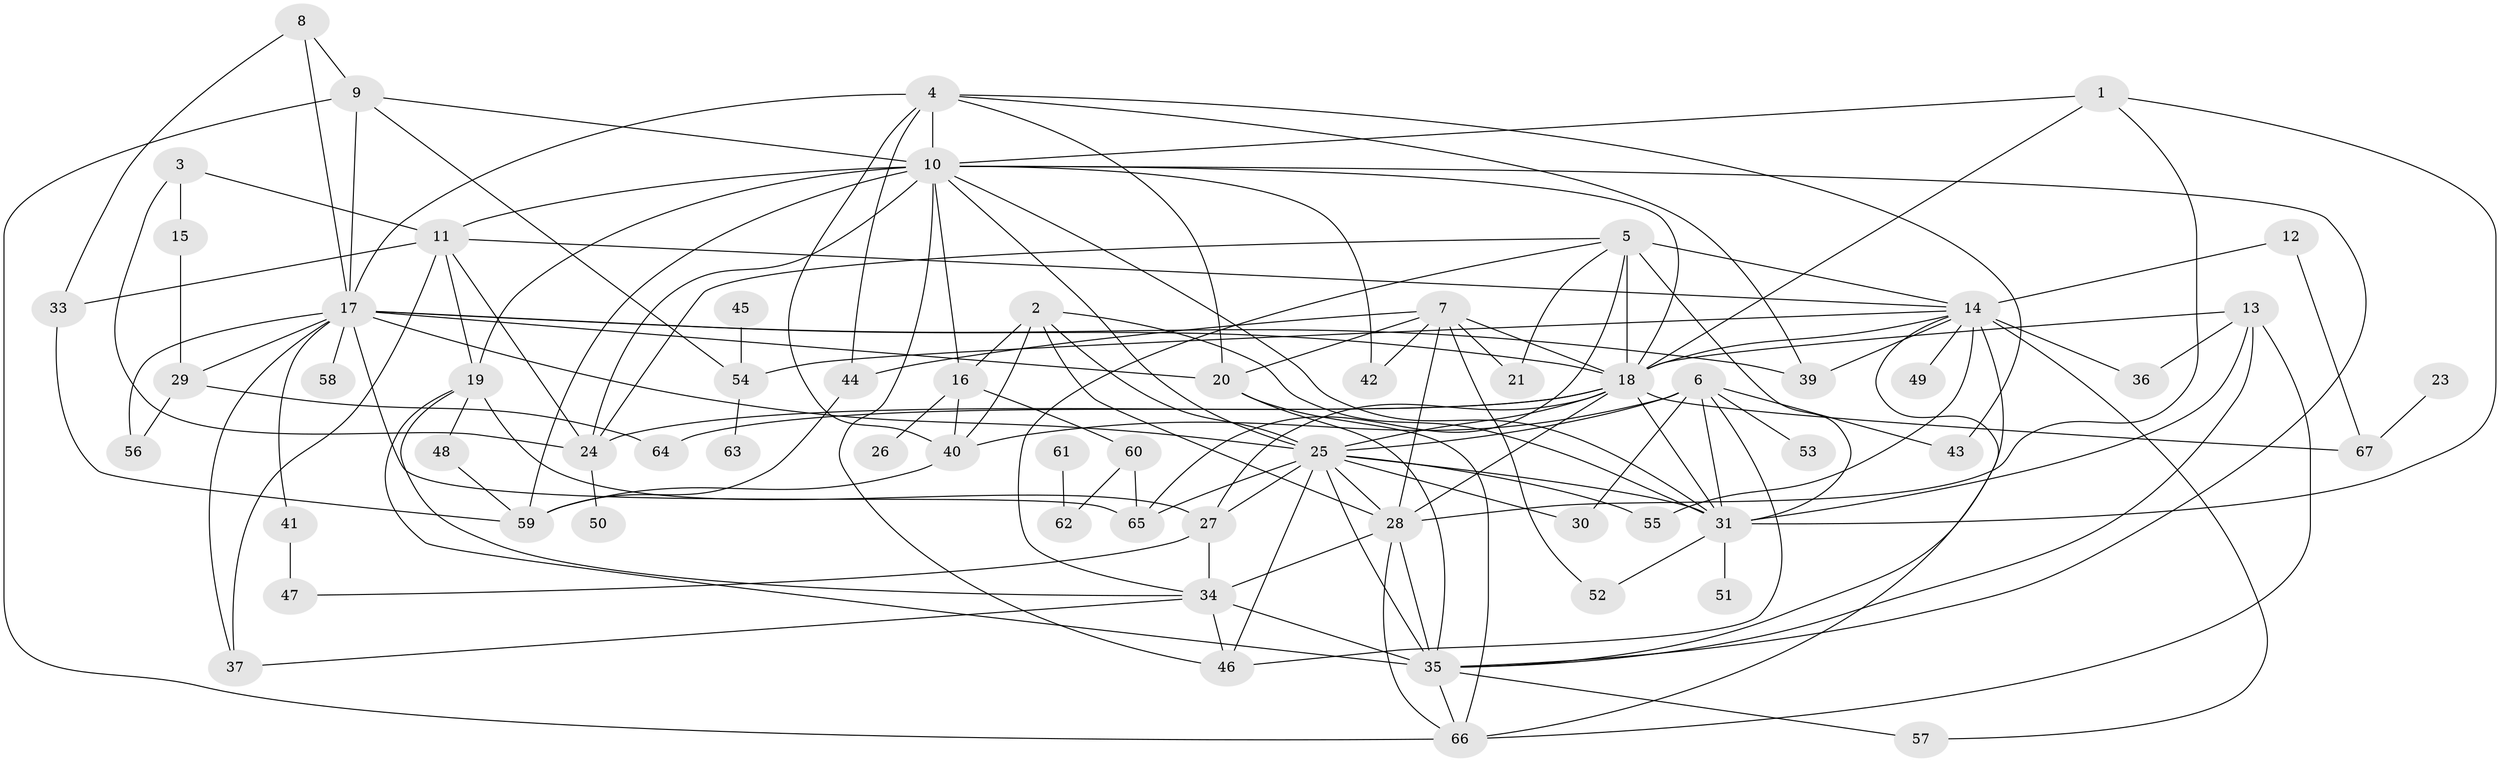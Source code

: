 // original degree distribution, {1: 0.12686567164179105, 2: 0.27611940298507465, 4: 0.1417910447761194, 5: 0.13432835820895522, 3: 0.20149253731343283, 0: 0.022388059701492536, 6: 0.05970149253731343, 10: 0.007462686567164179, 7: 0.007462686567164179, 8: 0.014925373134328358, 9: 0.007462686567164179}
// Generated by graph-tools (version 1.1) at 2025/33/03/09/25 02:33:59]
// undirected, 64 vertices, 140 edges
graph export_dot {
graph [start="1"]
  node [color=gray90,style=filled];
  1;
  2;
  3;
  4;
  5;
  6;
  7;
  8;
  9;
  10;
  11;
  12;
  13;
  14;
  15;
  16;
  17;
  18;
  19;
  20;
  21;
  23;
  24;
  25;
  26;
  27;
  28;
  29;
  30;
  31;
  33;
  34;
  35;
  36;
  37;
  39;
  40;
  41;
  42;
  43;
  44;
  45;
  46;
  47;
  48;
  49;
  50;
  51;
  52;
  53;
  54;
  55;
  56;
  57;
  58;
  59;
  60;
  61;
  62;
  63;
  64;
  65;
  66;
  67;
  1 -- 10 [weight=1.0];
  1 -- 18 [weight=1.0];
  1 -- 28 [weight=1.0];
  1 -- 31 [weight=1.0];
  2 -- 16 [weight=1.0];
  2 -- 25 [weight=1.0];
  2 -- 28 [weight=1.0];
  2 -- 31 [weight=1.0];
  2 -- 40 [weight=1.0];
  3 -- 11 [weight=1.0];
  3 -- 15 [weight=1.0];
  3 -- 24 [weight=1.0];
  4 -- 10 [weight=1.0];
  4 -- 17 [weight=1.0];
  4 -- 20 [weight=1.0];
  4 -- 39 [weight=1.0];
  4 -- 40 [weight=1.0];
  4 -- 43 [weight=1.0];
  4 -- 44 [weight=1.0];
  5 -- 14 [weight=1.0];
  5 -- 18 [weight=3.0];
  5 -- 21 [weight=1.0];
  5 -- 24 [weight=1.0];
  5 -- 31 [weight=1.0];
  5 -- 34 [weight=1.0];
  5 -- 65 [weight=1.0];
  6 -- 25 [weight=1.0];
  6 -- 30 [weight=1.0];
  6 -- 31 [weight=1.0];
  6 -- 40 [weight=1.0];
  6 -- 43 [weight=1.0];
  6 -- 46 [weight=1.0];
  6 -- 53 [weight=1.0];
  7 -- 18 [weight=2.0];
  7 -- 20 [weight=1.0];
  7 -- 21 [weight=1.0];
  7 -- 28 [weight=1.0];
  7 -- 42 [weight=1.0];
  7 -- 44 [weight=1.0];
  7 -- 52 [weight=1.0];
  8 -- 9 [weight=1.0];
  8 -- 17 [weight=1.0];
  8 -- 33 [weight=1.0];
  9 -- 10 [weight=1.0];
  9 -- 17 [weight=1.0];
  9 -- 54 [weight=1.0];
  9 -- 66 [weight=1.0];
  10 -- 11 [weight=1.0];
  10 -- 16 [weight=1.0];
  10 -- 18 [weight=1.0];
  10 -- 19 [weight=2.0];
  10 -- 24 [weight=1.0];
  10 -- 25 [weight=1.0];
  10 -- 31 [weight=1.0];
  10 -- 35 [weight=1.0];
  10 -- 42 [weight=1.0];
  10 -- 46 [weight=1.0];
  10 -- 59 [weight=1.0];
  11 -- 14 [weight=1.0];
  11 -- 19 [weight=1.0];
  11 -- 24 [weight=1.0];
  11 -- 33 [weight=1.0];
  11 -- 37 [weight=1.0];
  12 -- 14 [weight=1.0];
  12 -- 67 [weight=1.0];
  13 -- 18 [weight=2.0];
  13 -- 31 [weight=1.0];
  13 -- 35 [weight=1.0];
  13 -- 36 [weight=1.0];
  13 -- 66 [weight=1.0];
  14 -- 18 [weight=1.0];
  14 -- 35 [weight=3.0];
  14 -- 36 [weight=1.0];
  14 -- 39 [weight=1.0];
  14 -- 49 [weight=1.0];
  14 -- 54 [weight=1.0];
  14 -- 55 [weight=1.0];
  14 -- 57 [weight=1.0];
  14 -- 66 [weight=1.0];
  15 -- 29 [weight=1.0];
  16 -- 26 [weight=1.0];
  16 -- 40 [weight=1.0];
  16 -- 60 [weight=1.0];
  17 -- 18 [weight=1.0];
  17 -- 20 [weight=1.0];
  17 -- 25 [weight=1.0];
  17 -- 29 [weight=1.0];
  17 -- 37 [weight=1.0];
  17 -- 39 [weight=1.0];
  17 -- 41 [weight=1.0];
  17 -- 56 [weight=1.0];
  17 -- 58 [weight=1.0];
  17 -- 65 [weight=1.0];
  18 -- 24 [weight=1.0];
  18 -- 25 [weight=1.0];
  18 -- 27 [weight=1.0];
  18 -- 28 [weight=1.0];
  18 -- 31 [weight=1.0];
  18 -- 64 [weight=1.0];
  18 -- 67 [weight=1.0];
  19 -- 27 [weight=1.0];
  19 -- 34 [weight=1.0];
  19 -- 35 [weight=1.0];
  19 -- 48 [weight=1.0];
  20 -- 35 [weight=1.0];
  20 -- 66 [weight=1.0];
  23 -- 67 [weight=1.0];
  24 -- 50 [weight=1.0];
  25 -- 27 [weight=1.0];
  25 -- 28 [weight=1.0];
  25 -- 30 [weight=1.0];
  25 -- 31 [weight=1.0];
  25 -- 35 [weight=1.0];
  25 -- 46 [weight=1.0];
  25 -- 55 [weight=3.0];
  25 -- 65 [weight=1.0];
  27 -- 34 [weight=1.0];
  27 -- 47 [weight=1.0];
  28 -- 34 [weight=1.0];
  28 -- 35 [weight=1.0];
  28 -- 66 [weight=1.0];
  29 -- 56 [weight=1.0];
  29 -- 64 [weight=1.0];
  31 -- 51 [weight=1.0];
  31 -- 52 [weight=1.0];
  33 -- 59 [weight=1.0];
  34 -- 35 [weight=1.0];
  34 -- 37 [weight=1.0];
  34 -- 46 [weight=1.0];
  35 -- 57 [weight=1.0];
  35 -- 66 [weight=1.0];
  40 -- 59 [weight=1.0];
  41 -- 47 [weight=1.0];
  44 -- 59 [weight=1.0];
  45 -- 54 [weight=1.0];
  48 -- 59 [weight=1.0];
  54 -- 63 [weight=1.0];
  60 -- 62 [weight=1.0];
  60 -- 65 [weight=1.0];
  61 -- 62 [weight=1.0];
}
